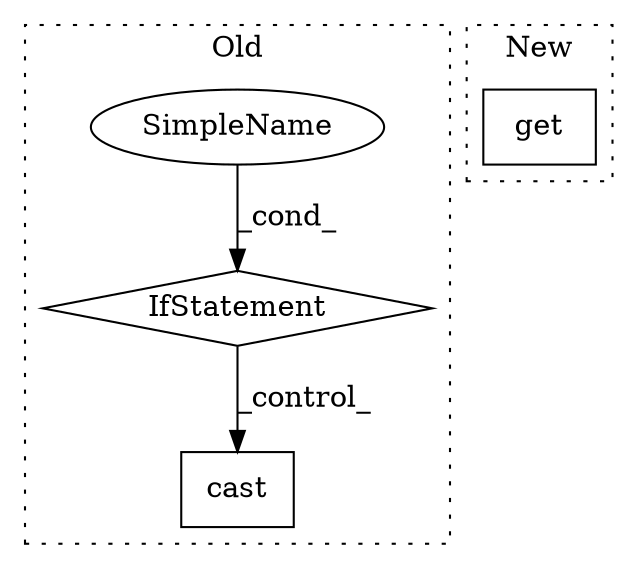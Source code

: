 digraph G {
subgraph cluster0 {
1 [label="cast" a="32" s="1544,1559" l="5,1" shape="box"];
3 [label="IfStatement" a="25" s="1405,1422" l="4,2" shape="diamond"];
4 [label="SimpleName" a="42" s="" l="" shape="ellipse"];
label = "Old";
style="dotted";
}
subgraph cluster1 {
2 [label="get" a="32" s="1673,1691" l="4,1" shape="box"];
label = "New";
style="dotted";
}
3 -> 1 [label="_control_"];
4 -> 3 [label="_cond_"];
}